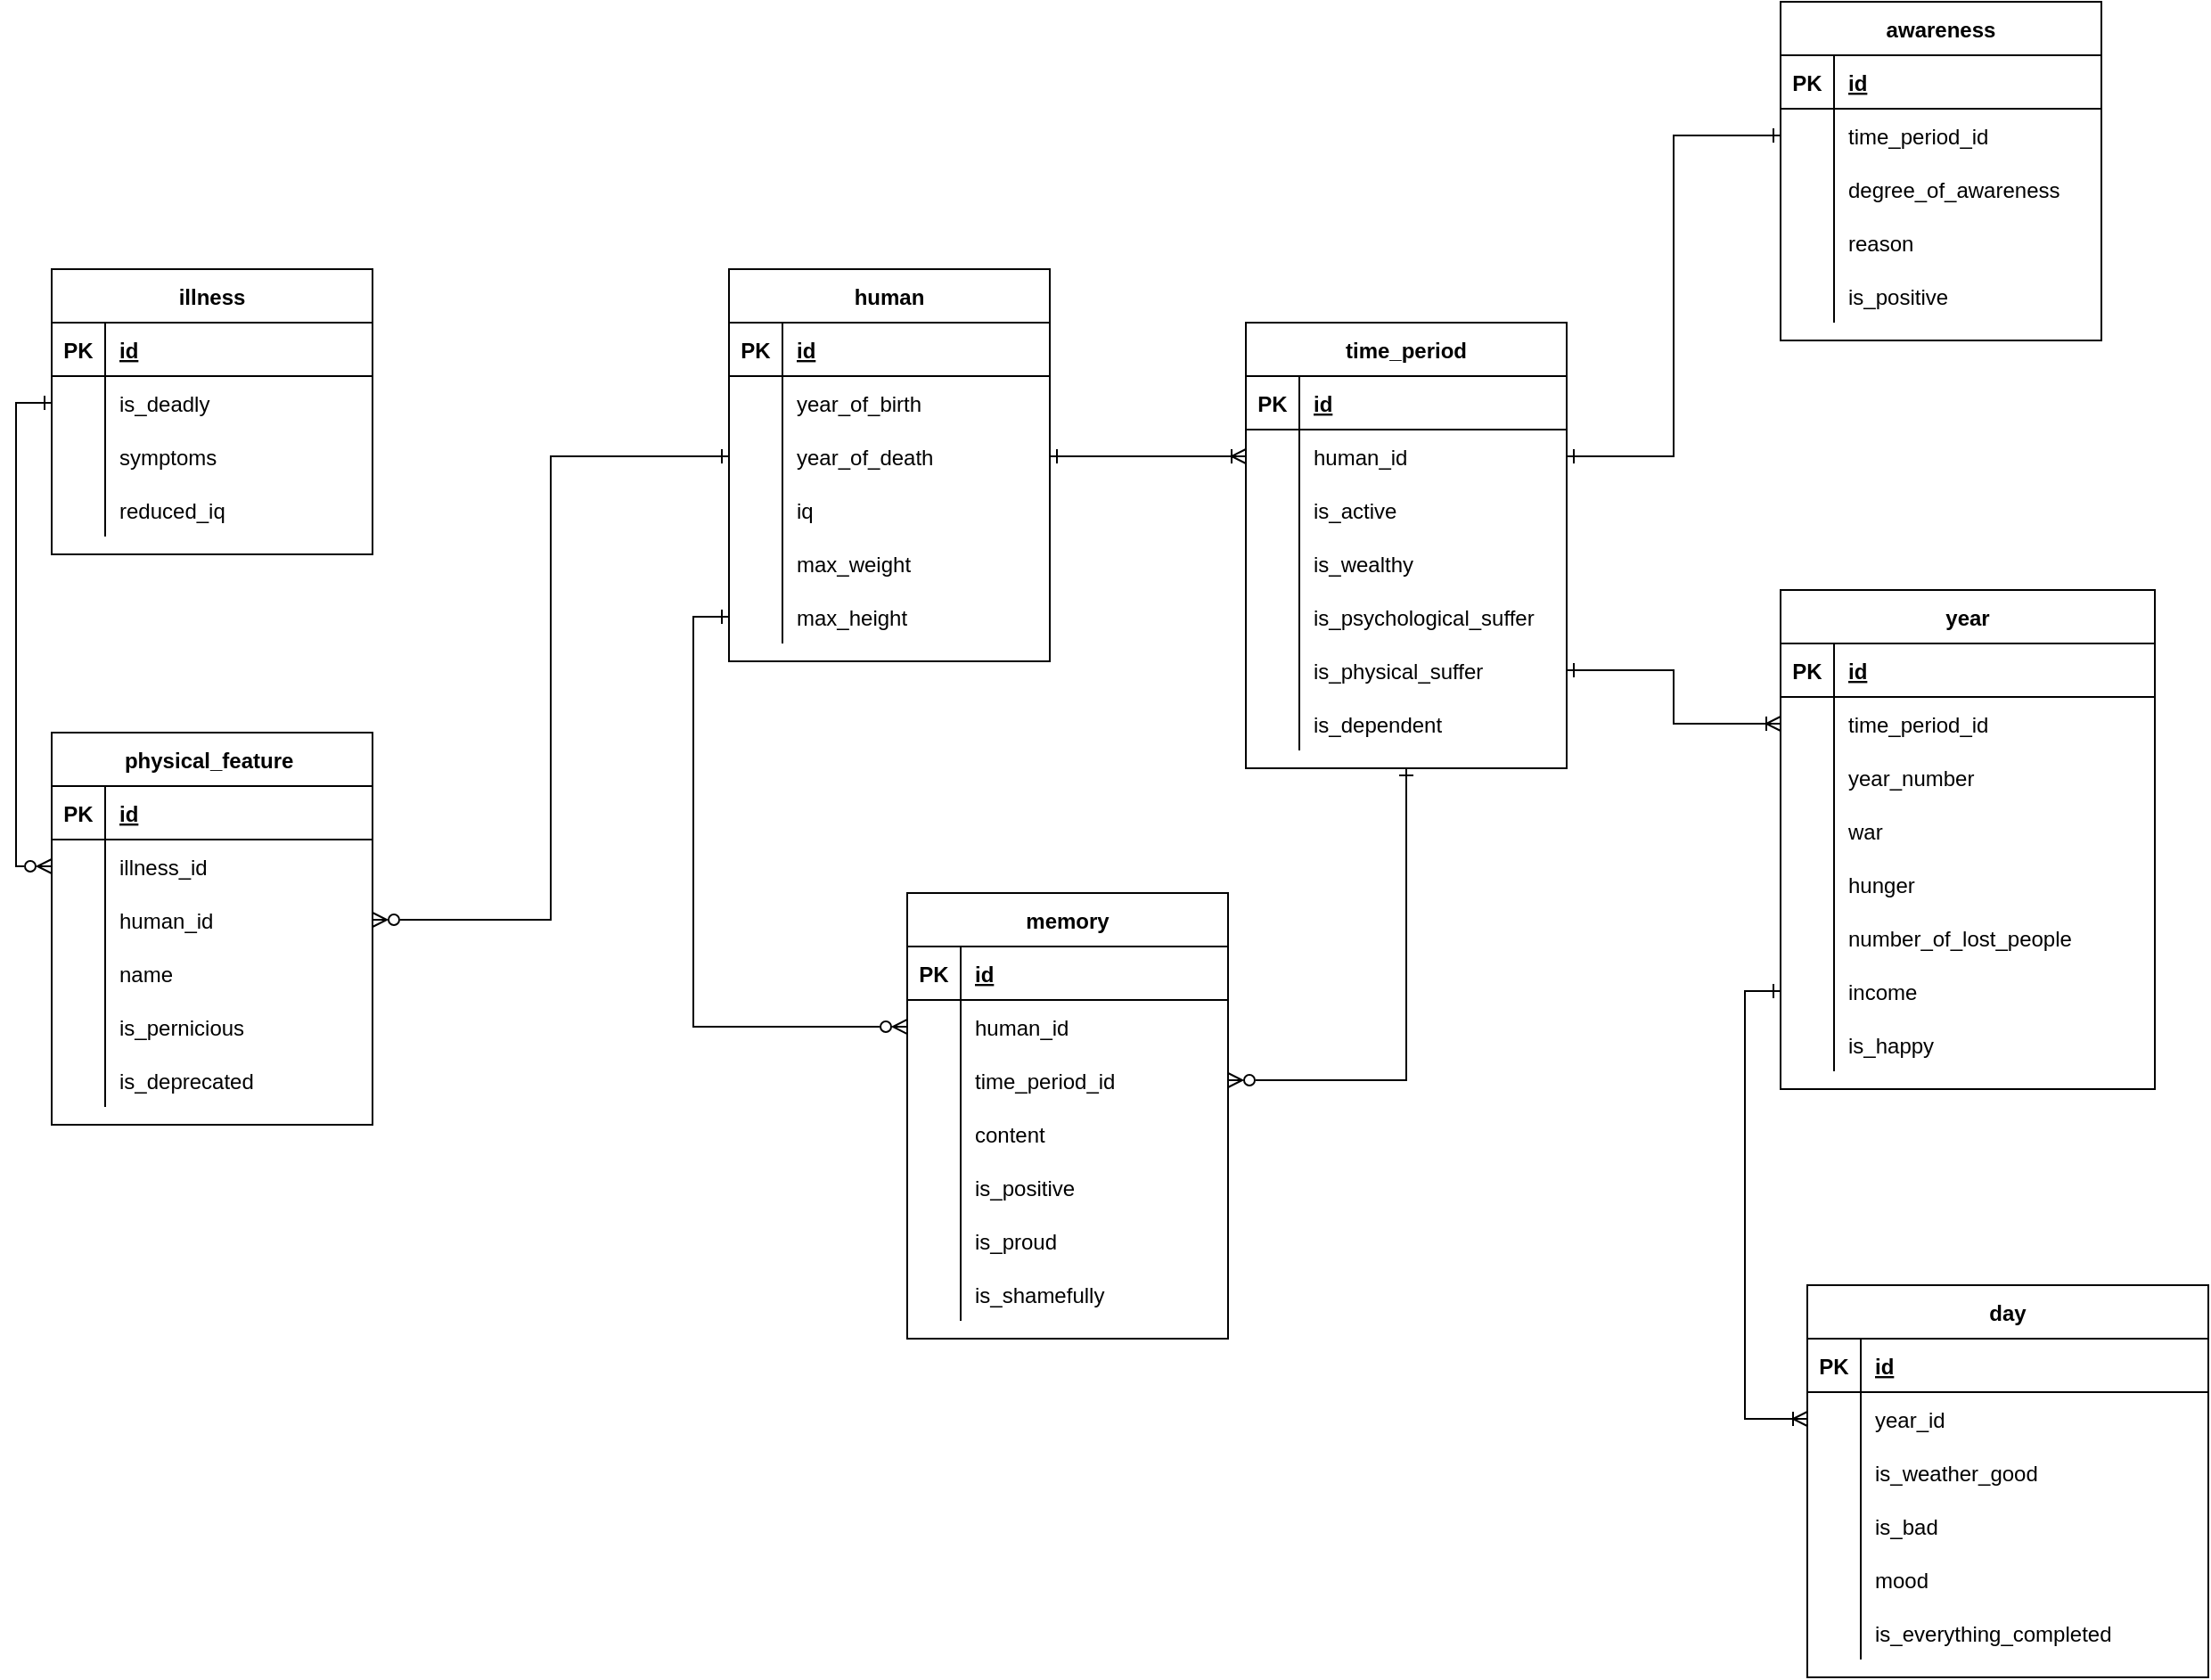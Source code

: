 <mxfile version="20.3.3" type="github">
  <diagram id="KLt4-FixC2jGdh-PYS5l" name="Page-1">
    <mxGraphModel dx="1038" dy="547" grid="1" gridSize="10" guides="1" tooltips="1" connect="1" arrows="1" fold="1" page="1" pageScale="1" pageWidth="827" pageHeight="1169" math="0" shadow="0">
      <root>
        <mxCell id="0" />
        <mxCell id="1" parent="0" />
        <mxCell id="GZ2gmJKAVjpCAytrpGXs-1" value="memory" style="shape=table;startSize=30;container=1;collapsible=1;childLayout=tableLayout;fixedRows=1;rowLines=0;fontStyle=1;align=center;resizeLast=1;" vertex="1" parent="1">
          <mxGeometry x="760" y="540" width="180" height="250" as="geometry" />
        </mxCell>
        <mxCell id="GZ2gmJKAVjpCAytrpGXs-2" value="" style="shape=tableRow;horizontal=0;startSize=0;swimlaneHead=0;swimlaneBody=0;fillColor=none;collapsible=0;dropTarget=0;points=[[0,0.5],[1,0.5]];portConstraint=eastwest;top=0;left=0;right=0;bottom=1;" vertex="1" parent="GZ2gmJKAVjpCAytrpGXs-1">
          <mxGeometry y="30" width="180" height="30" as="geometry" />
        </mxCell>
        <mxCell id="GZ2gmJKAVjpCAytrpGXs-3" value="PK" style="shape=partialRectangle;connectable=0;fillColor=none;top=0;left=0;bottom=0;right=0;fontStyle=1;overflow=hidden;" vertex="1" parent="GZ2gmJKAVjpCAytrpGXs-2">
          <mxGeometry width="30" height="30" as="geometry">
            <mxRectangle width="30" height="30" as="alternateBounds" />
          </mxGeometry>
        </mxCell>
        <mxCell id="GZ2gmJKAVjpCAytrpGXs-4" value="id" style="shape=partialRectangle;connectable=0;fillColor=none;top=0;left=0;bottom=0;right=0;align=left;spacingLeft=6;fontStyle=5;overflow=hidden;" vertex="1" parent="GZ2gmJKAVjpCAytrpGXs-2">
          <mxGeometry x="30" width="150" height="30" as="geometry">
            <mxRectangle width="150" height="30" as="alternateBounds" />
          </mxGeometry>
        </mxCell>
        <mxCell id="GZ2gmJKAVjpCAytrpGXs-5" value="" style="shape=tableRow;horizontal=0;startSize=0;swimlaneHead=0;swimlaneBody=0;fillColor=none;collapsible=0;dropTarget=0;points=[[0,0.5],[1,0.5]];portConstraint=eastwest;top=0;left=0;right=0;bottom=0;" vertex="1" parent="GZ2gmJKAVjpCAytrpGXs-1">
          <mxGeometry y="60" width="180" height="30" as="geometry" />
        </mxCell>
        <mxCell id="GZ2gmJKAVjpCAytrpGXs-6" value="" style="shape=partialRectangle;connectable=0;fillColor=none;top=0;left=0;bottom=0;right=0;editable=1;overflow=hidden;" vertex="1" parent="GZ2gmJKAVjpCAytrpGXs-5">
          <mxGeometry width="30" height="30" as="geometry">
            <mxRectangle width="30" height="30" as="alternateBounds" />
          </mxGeometry>
        </mxCell>
        <mxCell id="GZ2gmJKAVjpCAytrpGXs-7" value="human_id" style="shape=partialRectangle;connectable=0;fillColor=none;top=0;left=0;bottom=0;right=0;align=left;spacingLeft=6;overflow=hidden;" vertex="1" parent="GZ2gmJKAVjpCAytrpGXs-5">
          <mxGeometry x="30" width="150" height="30" as="geometry">
            <mxRectangle width="150" height="30" as="alternateBounds" />
          </mxGeometry>
        </mxCell>
        <mxCell id="GZ2gmJKAVjpCAytrpGXs-8" value="" style="shape=tableRow;horizontal=0;startSize=0;swimlaneHead=0;swimlaneBody=0;fillColor=none;collapsible=0;dropTarget=0;points=[[0,0.5],[1,0.5]];portConstraint=eastwest;top=0;left=0;right=0;bottom=0;" vertex="1" parent="GZ2gmJKAVjpCAytrpGXs-1">
          <mxGeometry y="90" width="180" height="30" as="geometry" />
        </mxCell>
        <mxCell id="GZ2gmJKAVjpCAytrpGXs-9" value="" style="shape=partialRectangle;connectable=0;fillColor=none;top=0;left=0;bottom=0;right=0;editable=1;overflow=hidden;" vertex="1" parent="GZ2gmJKAVjpCAytrpGXs-8">
          <mxGeometry width="30" height="30" as="geometry">
            <mxRectangle width="30" height="30" as="alternateBounds" />
          </mxGeometry>
        </mxCell>
        <mxCell id="GZ2gmJKAVjpCAytrpGXs-10" value="time_period_id" style="shape=partialRectangle;connectable=0;fillColor=none;top=0;left=0;bottom=0;right=0;align=left;spacingLeft=6;overflow=hidden;" vertex="1" parent="GZ2gmJKAVjpCAytrpGXs-8">
          <mxGeometry x="30" width="150" height="30" as="geometry">
            <mxRectangle width="150" height="30" as="alternateBounds" />
          </mxGeometry>
        </mxCell>
        <mxCell id="GZ2gmJKAVjpCAytrpGXs-11" value="" style="shape=tableRow;horizontal=0;startSize=0;swimlaneHead=0;swimlaneBody=0;fillColor=none;collapsible=0;dropTarget=0;points=[[0,0.5],[1,0.5]];portConstraint=eastwest;top=0;left=0;right=0;bottom=0;" vertex="1" parent="GZ2gmJKAVjpCAytrpGXs-1">
          <mxGeometry y="120" width="180" height="30" as="geometry" />
        </mxCell>
        <mxCell id="GZ2gmJKAVjpCAytrpGXs-12" value="" style="shape=partialRectangle;connectable=0;fillColor=none;top=0;left=0;bottom=0;right=0;editable=1;overflow=hidden;" vertex="1" parent="GZ2gmJKAVjpCAytrpGXs-11">
          <mxGeometry width="30" height="30" as="geometry">
            <mxRectangle width="30" height="30" as="alternateBounds" />
          </mxGeometry>
        </mxCell>
        <mxCell id="GZ2gmJKAVjpCAytrpGXs-13" value="content" style="shape=partialRectangle;connectable=0;fillColor=none;top=0;left=0;bottom=0;right=0;align=left;spacingLeft=6;overflow=hidden;" vertex="1" parent="GZ2gmJKAVjpCAytrpGXs-11">
          <mxGeometry x="30" width="150" height="30" as="geometry">
            <mxRectangle width="150" height="30" as="alternateBounds" />
          </mxGeometry>
        </mxCell>
        <mxCell id="GZ2gmJKAVjpCAytrpGXs-14" value="" style="shape=tableRow;horizontal=0;startSize=0;swimlaneHead=0;swimlaneBody=0;fillColor=none;collapsible=0;dropTarget=0;points=[[0,0.5],[1,0.5]];portConstraint=eastwest;top=0;left=0;right=0;bottom=0;" vertex="1" parent="GZ2gmJKAVjpCAytrpGXs-1">
          <mxGeometry y="150" width="180" height="30" as="geometry" />
        </mxCell>
        <mxCell id="GZ2gmJKAVjpCAytrpGXs-15" value="" style="shape=partialRectangle;connectable=0;fillColor=none;top=0;left=0;bottom=0;right=0;editable=1;overflow=hidden;" vertex="1" parent="GZ2gmJKAVjpCAytrpGXs-14">
          <mxGeometry width="30" height="30" as="geometry">
            <mxRectangle width="30" height="30" as="alternateBounds" />
          </mxGeometry>
        </mxCell>
        <mxCell id="GZ2gmJKAVjpCAytrpGXs-16" value="is_positive" style="shape=partialRectangle;connectable=0;fillColor=none;top=0;left=0;bottom=0;right=0;align=left;spacingLeft=6;overflow=hidden;" vertex="1" parent="GZ2gmJKAVjpCAytrpGXs-14">
          <mxGeometry x="30" width="150" height="30" as="geometry">
            <mxRectangle width="150" height="30" as="alternateBounds" />
          </mxGeometry>
        </mxCell>
        <mxCell id="GZ2gmJKAVjpCAytrpGXs-17" value="" style="shape=tableRow;horizontal=0;startSize=0;swimlaneHead=0;swimlaneBody=0;fillColor=none;collapsible=0;dropTarget=0;points=[[0,0.5],[1,0.5]];portConstraint=eastwest;top=0;left=0;right=0;bottom=0;" vertex="1" parent="GZ2gmJKAVjpCAytrpGXs-1">
          <mxGeometry y="180" width="180" height="30" as="geometry" />
        </mxCell>
        <mxCell id="GZ2gmJKAVjpCAytrpGXs-18" value="" style="shape=partialRectangle;connectable=0;fillColor=none;top=0;left=0;bottom=0;right=0;editable=1;overflow=hidden;" vertex="1" parent="GZ2gmJKAVjpCAytrpGXs-17">
          <mxGeometry width="30" height="30" as="geometry">
            <mxRectangle width="30" height="30" as="alternateBounds" />
          </mxGeometry>
        </mxCell>
        <mxCell id="GZ2gmJKAVjpCAytrpGXs-19" value="is_proud" style="shape=partialRectangle;connectable=0;fillColor=none;top=0;left=0;bottom=0;right=0;align=left;spacingLeft=6;overflow=hidden;" vertex="1" parent="GZ2gmJKAVjpCAytrpGXs-17">
          <mxGeometry x="30" width="150" height="30" as="geometry">
            <mxRectangle width="150" height="30" as="alternateBounds" />
          </mxGeometry>
        </mxCell>
        <mxCell id="GZ2gmJKAVjpCAytrpGXs-20" value="" style="shape=tableRow;horizontal=0;startSize=0;swimlaneHead=0;swimlaneBody=0;fillColor=none;collapsible=0;dropTarget=0;points=[[0,0.5],[1,0.5]];portConstraint=eastwest;top=0;left=0;right=0;bottom=0;" vertex="1" parent="GZ2gmJKAVjpCAytrpGXs-1">
          <mxGeometry y="210" width="180" height="30" as="geometry" />
        </mxCell>
        <mxCell id="GZ2gmJKAVjpCAytrpGXs-21" value="" style="shape=partialRectangle;connectable=0;fillColor=none;top=0;left=0;bottom=0;right=0;editable=1;overflow=hidden;" vertex="1" parent="GZ2gmJKAVjpCAytrpGXs-20">
          <mxGeometry width="30" height="30" as="geometry">
            <mxRectangle width="30" height="30" as="alternateBounds" />
          </mxGeometry>
        </mxCell>
        <mxCell id="GZ2gmJKAVjpCAytrpGXs-22" value="is_shamefully" style="shape=partialRectangle;connectable=0;fillColor=none;top=0;left=0;bottom=0;right=0;align=left;spacingLeft=6;overflow=hidden;" vertex="1" parent="GZ2gmJKAVjpCAytrpGXs-20">
          <mxGeometry x="30" width="150" height="30" as="geometry">
            <mxRectangle width="150" height="30" as="alternateBounds" />
          </mxGeometry>
        </mxCell>
        <mxCell id="GZ2gmJKAVjpCAytrpGXs-23" value="illness" style="shape=table;startSize=30;container=1;collapsible=1;childLayout=tableLayout;fixedRows=1;rowLines=0;fontStyle=1;align=center;resizeLast=1;" vertex="1" parent="1">
          <mxGeometry x="280" y="190" width="180.0" height="160" as="geometry" />
        </mxCell>
        <mxCell id="GZ2gmJKAVjpCAytrpGXs-24" value="" style="shape=tableRow;horizontal=0;startSize=0;swimlaneHead=0;swimlaneBody=0;fillColor=none;collapsible=0;dropTarget=0;points=[[0,0.5],[1,0.5]];portConstraint=eastwest;top=0;left=0;right=0;bottom=1;" vertex="1" parent="GZ2gmJKAVjpCAytrpGXs-23">
          <mxGeometry y="30" width="180.0" height="30" as="geometry" />
        </mxCell>
        <mxCell id="GZ2gmJKAVjpCAytrpGXs-25" value="PK" style="shape=partialRectangle;connectable=0;fillColor=none;top=0;left=0;bottom=0;right=0;fontStyle=1;overflow=hidden;" vertex="1" parent="GZ2gmJKAVjpCAytrpGXs-24">
          <mxGeometry width="30" height="30" as="geometry">
            <mxRectangle width="30" height="30" as="alternateBounds" />
          </mxGeometry>
        </mxCell>
        <mxCell id="GZ2gmJKAVjpCAytrpGXs-26" value="id" style="shape=partialRectangle;connectable=0;fillColor=none;top=0;left=0;bottom=0;right=0;align=left;spacingLeft=6;fontStyle=5;overflow=hidden;" vertex="1" parent="GZ2gmJKAVjpCAytrpGXs-24">
          <mxGeometry x="30" width="150.0" height="30" as="geometry">
            <mxRectangle width="150.0" height="30" as="alternateBounds" />
          </mxGeometry>
        </mxCell>
        <mxCell id="GZ2gmJKAVjpCAytrpGXs-27" value="" style="shape=tableRow;horizontal=0;startSize=0;swimlaneHead=0;swimlaneBody=0;fillColor=none;collapsible=0;dropTarget=0;points=[[0,0.5],[1,0.5]];portConstraint=eastwest;top=0;left=0;right=0;bottom=0;" vertex="1" parent="GZ2gmJKAVjpCAytrpGXs-23">
          <mxGeometry y="60" width="180.0" height="30" as="geometry" />
        </mxCell>
        <mxCell id="GZ2gmJKAVjpCAytrpGXs-28" value="" style="shape=partialRectangle;connectable=0;fillColor=none;top=0;left=0;bottom=0;right=0;editable=1;overflow=hidden;" vertex="1" parent="GZ2gmJKAVjpCAytrpGXs-27">
          <mxGeometry width="30" height="30" as="geometry">
            <mxRectangle width="30" height="30" as="alternateBounds" />
          </mxGeometry>
        </mxCell>
        <mxCell id="GZ2gmJKAVjpCAytrpGXs-29" value="is_deadly" style="shape=partialRectangle;connectable=0;fillColor=none;top=0;left=0;bottom=0;right=0;align=left;spacingLeft=6;overflow=hidden;" vertex="1" parent="GZ2gmJKAVjpCAytrpGXs-27">
          <mxGeometry x="30" width="150.0" height="30" as="geometry">
            <mxRectangle width="150.0" height="30" as="alternateBounds" />
          </mxGeometry>
        </mxCell>
        <mxCell id="GZ2gmJKAVjpCAytrpGXs-30" value="" style="shape=tableRow;horizontal=0;startSize=0;swimlaneHead=0;swimlaneBody=0;fillColor=none;collapsible=0;dropTarget=0;points=[[0,0.5],[1,0.5]];portConstraint=eastwest;top=0;left=0;right=0;bottom=0;" vertex="1" parent="GZ2gmJKAVjpCAytrpGXs-23">
          <mxGeometry y="90" width="180.0" height="30" as="geometry" />
        </mxCell>
        <mxCell id="GZ2gmJKAVjpCAytrpGXs-31" value="" style="shape=partialRectangle;connectable=0;fillColor=none;top=0;left=0;bottom=0;right=0;editable=1;overflow=hidden;" vertex="1" parent="GZ2gmJKAVjpCAytrpGXs-30">
          <mxGeometry width="30" height="30" as="geometry">
            <mxRectangle width="30" height="30" as="alternateBounds" />
          </mxGeometry>
        </mxCell>
        <mxCell id="GZ2gmJKAVjpCAytrpGXs-32" value="symptoms" style="shape=partialRectangle;connectable=0;fillColor=none;top=0;left=0;bottom=0;right=0;align=left;spacingLeft=6;overflow=hidden;" vertex="1" parent="GZ2gmJKAVjpCAytrpGXs-30">
          <mxGeometry x="30" width="150.0" height="30" as="geometry">
            <mxRectangle width="150.0" height="30" as="alternateBounds" />
          </mxGeometry>
        </mxCell>
        <mxCell id="GZ2gmJKAVjpCAytrpGXs-33" value="" style="shape=tableRow;horizontal=0;startSize=0;swimlaneHead=0;swimlaneBody=0;fillColor=none;collapsible=0;dropTarget=0;points=[[0,0.5],[1,0.5]];portConstraint=eastwest;top=0;left=0;right=0;bottom=0;" vertex="1" parent="GZ2gmJKAVjpCAytrpGXs-23">
          <mxGeometry y="120" width="180.0" height="30" as="geometry" />
        </mxCell>
        <mxCell id="GZ2gmJKAVjpCAytrpGXs-34" value="" style="shape=partialRectangle;connectable=0;fillColor=none;top=0;left=0;bottom=0;right=0;editable=1;overflow=hidden;" vertex="1" parent="GZ2gmJKAVjpCAytrpGXs-33">
          <mxGeometry width="30" height="30" as="geometry">
            <mxRectangle width="30" height="30" as="alternateBounds" />
          </mxGeometry>
        </mxCell>
        <mxCell id="GZ2gmJKAVjpCAytrpGXs-35" value="reduced_iq" style="shape=partialRectangle;connectable=0;fillColor=none;top=0;left=0;bottom=0;right=0;align=left;spacingLeft=6;overflow=hidden;" vertex="1" parent="GZ2gmJKAVjpCAytrpGXs-33">
          <mxGeometry x="30" width="150.0" height="30" as="geometry">
            <mxRectangle width="150.0" height="30" as="alternateBounds" />
          </mxGeometry>
        </mxCell>
        <mxCell id="GZ2gmJKAVjpCAytrpGXs-36" style="edgeStyle=orthogonalEdgeStyle;rounded=0;orthogonalLoop=1;jettySize=auto;html=1;startArrow=ERone;startFill=0;endArrow=ERone;endFill=0;exitX=1;exitY=0.5;exitDx=0;exitDy=0;" edge="1" parent="1" source="GZ2gmJKAVjpCAytrpGXs-41" target="GZ2gmJKAVjpCAytrpGXs-82">
          <mxGeometry relative="1" as="geometry" />
        </mxCell>
        <mxCell id="GZ2gmJKAVjpCAytrpGXs-37" value="time_period" style="shape=table;startSize=30;container=1;collapsible=1;childLayout=tableLayout;fixedRows=1;rowLines=0;fontStyle=1;align=center;resizeLast=1;" vertex="1" parent="1">
          <mxGeometry x="950" y="220" width="180" height="250" as="geometry" />
        </mxCell>
        <mxCell id="GZ2gmJKAVjpCAytrpGXs-38" value="" style="shape=tableRow;horizontal=0;startSize=0;swimlaneHead=0;swimlaneBody=0;fillColor=none;collapsible=0;dropTarget=0;points=[[0,0.5],[1,0.5]];portConstraint=eastwest;top=0;left=0;right=0;bottom=1;" vertex="1" parent="GZ2gmJKAVjpCAytrpGXs-37">
          <mxGeometry y="30" width="180" height="30" as="geometry" />
        </mxCell>
        <mxCell id="GZ2gmJKAVjpCAytrpGXs-39" value="PK" style="shape=partialRectangle;connectable=0;fillColor=none;top=0;left=0;bottom=0;right=0;fontStyle=1;overflow=hidden;" vertex="1" parent="GZ2gmJKAVjpCAytrpGXs-38">
          <mxGeometry width="30" height="30" as="geometry">
            <mxRectangle width="30" height="30" as="alternateBounds" />
          </mxGeometry>
        </mxCell>
        <mxCell id="GZ2gmJKAVjpCAytrpGXs-40" value="id" style="shape=partialRectangle;connectable=0;fillColor=none;top=0;left=0;bottom=0;right=0;align=left;spacingLeft=6;fontStyle=5;overflow=hidden;" vertex="1" parent="GZ2gmJKAVjpCAytrpGXs-38">
          <mxGeometry x="30" width="150" height="30" as="geometry">
            <mxRectangle width="150" height="30" as="alternateBounds" />
          </mxGeometry>
        </mxCell>
        <mxCell id="GZ2gmJKAVjpCAytrpGXs-41" value="" style="shape=tableRow;horizontal=0;startSize=0;swimlaneHead=0;swimlaneBody=0;fillColor=none;collapsible=0;dropTarget=0;points=[[0,0.5],[1,0.5]];portConstraint=eastwest;top=0;left=0;right=0;bottom=0;" vertex="1" parent="GZ2gmJKAVjpCAytrpGXs-37">
          <mxGeometry y="60" width="180" height="30" as="geometry" />
        </mxCell>
        <mxCell id="GZ2gmJKAVjpCAytrpGXs-42" value="" style="shape=partialRectangle;connectable=0;fillColor=none;top=0;left=0;bottom=0;right=0;editable=1;overflow=hidden;" vertex="1" parent="GZ2gmJKAVjpCAytrpGXs-41">
          <mxGeometry width="30" height="30" as="geometry">
            <mxRectangle width="30" height="30" as="alternateBounds" />
          </mxGeometry>
        </mxCell>
        <mxCell id="GZ2gmJKAVjpCAytrpGXs-43" value="human_id" style="shape=partialRectangle;connectable=0;fillColor=none;top=0;left=0;bottom=0;right=0;align=left;spacingLeft=6;overflow=hidden;" vertex="1" parent="GZ2gmJKAVjpCAytrpGXs-41">
          <mxGeometry x="30" width="150" height="30" as="geometry">
            <mxRectangle width="150" height="30" as="alternateBounds" />
          </mxGeometry>
        </mxCell>
        <mxCell id="GZ2gmJKAVjpCAytrpGXs-44" value="" style="shape=tableRow;horizontal=0;startSize=0;swimlaneHead=0;swimlaneBody=0;fillColor=none;collapsible=0;dropTarget=0;points=[[0,0.5],[1,0.5]];portConstraint=eastwest;top=0;left=0;right=0;bottom=0;" vertex="1" parent="GZ2gmJKAVjpCAytrpGXs-37">
          <mxGeometry y="90" width="180" height="30" as="geometry" />
        </mxCell>
        <mxCell id="GZ2gmJKAVjpCAytrpGXs-45" value="" style="shape=partialRectangle;connectable=0;fillColor=none;top=0;left=0;bottom=0;right=0;editable=1;overflow=hidden;" vertex="1" parent="GZ2gmJKAVjpCAytrpGXs-44">
          <mxGeometry width="30" height="30" as="geometry">
            <mxRectangle width="30" height="30" as="alternateBounds" />
          </mxGeometry>
        </mxCell>
        <mxCell id="GZ2gmJKAVjpCAytrpGXs-46" value="is_active" style="shape=partialRectangle;connectable=0;fillColor=none;top=0;left=0;bottom=0;right=0;align=left;spacingLeft=6;overflow=hidden;" vertex="1" parent="GZ2gmJKAVjpCAytrpGXs-44">
          <mxGeometry x="30" width="150" height="30" as="geometry">
            <mxRectangle width="150" height="30" as="alternateBounds" />
          </mxGeometry>
        </mxCell>
        <mxCell id="GZ2gmJKAVjpCAytrpGXs-47" value="" style="shape=tableRow;horizontal=0;startSize=0;swimlaneHead=0;swimlaneBody=0;fillColor=none;collapsible=0;dropTarget=0;points=[[0,0.5],[1,0.5]];portConstraint=eastwest;top=0;left=0;right=0;bottom=0;" vertex="1" parent="GZ2gmJKAVjpCAytrpGXs-37">
          <mxGeometry y="120" width="180" height="30" as="geometry" />
        </mxCell>
        <mxCell id="GZ2gmJKAVjpCAytrpGXs-48" value="" style="shape=partialRectangle;connectable=0;fillColor=none;top=0;left=0;bottom=0;right=0;editable=1;overflow=hidden;" vertex="1" parent="GZ2gmJKAVjpCAytrpGXs-47">
          <mxGeometry width="30" height="30" as="geometry">
            <mxRectangle width="30" height="30" as="alternateBounds" />
          </mxGeometry>
        </mxCell>
        <mxCell id="GZ2gmJKAVjpCAytrpGXs-49" value="is_wealthy " style="shape=partialRectangle;connectable=0;fillColor=none;top=0;left=0;bottom=0;right=0;align=left;spacingLeft=6;overflow=hidden;" vertex="1" parent="GZ2gmJKAVjpCAytrpGXs-47">
          <mxGeometry x="30" width="150" height="30" as="geometry">
            <mxRectangle width="150" height="30" as="alternateBounds" />
          </mxGeometry>
        </mxCell>
        <mxCell id="GZ2gmJKAVjpCAytrpGXs-50" value="" style="shape=tableRow;horizontal=0;startSize=0;swimlaneHead=0;swimlaneBody=0;fillColor=none;collapsible=0;dropTarget=0;points=[[0,0.5],[1,0.5]];portConstraint=eastwest;top=0;left=0;right=0;bottom=0;" vertex="1" parent="GZ2gmJKAVjpCAytrpGXs-37">
          <mxGeometry y="150" width="180" height="30" as="geometry" />
        </mxCell>
        <mxCell id="GZ2gmJKAVjpCAytrpGXs-51" value="" style="shape=partialRectangle;connectable=0;fillColor=none;top=0;left=0;bottom=0;right=0;editable=1;overflow=hidden;" vertex="1" parent="GZ2gmJKAVjpCAytrpGXs-50">
          <mxGeometry width="30" height="30" as="geometry">
            <mxRectangle width="30" height="30" as="alternateBounds" />
          </mxGeometry>
        </mxCell>
        <mxCell id="GZ2gmJKAVjpCAytrpGXs-52" value="is_psychological_suffer" style="shape=partialRectangle;connectable=0;fillColor=none;top=0;left=0;bottom=0;right=0;align=left;spacingLeft=6;overflow=hidden;" vertex="1" parent="GZ2gmJKAVjpCAytrpGXs-50">
          <mxGeometry x="30" width="150" height="30" as="geometry">
            <mxRectangle width="150" height="30" as="alternateBounds" />
          </mxGeometry>
        </mxCell>
        <mxCell id="GZ2gmJKAVjpCAytrpGXs-53" value="" style="shape=tableRow;horizontal=0;startSize=0;swimlaneHead=0;swimlaneBody=0;fillColor=none;collapsible=0;dropTarget=0;points=[[0,0.5],[1,0.5]];portConstraint=eastwest;top=0;left=0;right=0;bottom=0;" vertex="1" parent="GZ2gmJKAVjpCAytrpGXs-37">
          <mxGeometry y="180" width="180" height="30" as="geometry" />
        </mxCell>
        <mxCell id="GZ2gmJKAVjpCAytrpGXs-54" value="" style="shape=partialRectangle;connectable=0;fillColor=none;top=0;left=0;bottom=0;right=0;editable=1;overflow=hidden;" vertex="1" parent="GZ2gmJKAVjpCAytrpGXs-53">
          <mxGeometry width="30" height="30" as="geometry">
            <mxRectangle width="30" height="30" as="alternateBounds" />
          </mxGeometry>
        </mxCell>
        <mxCell id="GZ2gmJKAVjpCAytrpGXs-55" value="is_physical_suffer" style="shape=partialRectangle;connectable=0;fillColor=none;top=0;left=0;bottom=0;right=0;align=left;spacingLeft=6;overflow=hidden;" vertex="1" parent="GZ2gmJKAVjpCAytrpGXs-53">
          <mxGeometry x="30" width="150" height="30" as="geometry">
            <mxRectangle width="150" height="30" as="alternateBounds" />
          </mxGeometry>
        </mxCell>
        <mxCell id="GZ2gmJKAVjpCAytrpGXs-56" value="" style="shape=tableRow;horizontal=0;startSize=0;swimlaneHead=0;swimlaneBody=0;fillColor=none;collapsible=0;dropTarget=0;points=[[0,0.5],[1,0.5]];portConstraint=eastwest;top=0;left=0;right=0;bottom=0;" vertex="1" parent="GZ2gmJKAVjpCAytrpGXs-37">
          <mxGeometry y="210" width="180" height="30" as="geometry" />
        </mxCell>
        <mxCell id="GZ2gmJKAVjpCAytrpGXs-57" value="" style="shape=partialRectangle;connectable=0;fillColor=none;top=0;left=0;bottom=0;right=0;editable=1;overflow=hidden;" vertex="1" parent="GZ2gmJKAVjpCAytrpGXs-56">
          <mxGeometry width="30" height="30" as="geometry">
            <mxRectangle width="30" height="30" as="alternateBounds" />
          </mxGeometry>
        </mxCell>
        <mxCell id="GZ2gmJKAVjpCAytrpGXs-58" value="is_dependent" style="shape=partialRectangle;connectable=0;fillColor=none;top=0;left=0;bottom=0;right=0;align=left;spacingLeft=6;overflow=hidden;" vertex="1" parent="GZ2gmJKAVjpCAytrpGXs-56">
          <mxGeometry x="30" width="150" height="30" as="geometry">
            <mxRectangle width="150" height="30" as="alternateBounds" />
          </mxGeometry>
        </mxCell>
        <mxCell id="GZ2gmJKAVjpCAytrpGXs-59" value="day" style="shape=table;startSize=30;container=1;collapsible=1;childLayout=tableLayout;fixedRows=1;rowLines=0;fontStyle=1;align=center;resizeLast=1;" vertex="1" parent="1">
          <mxGeometry x="1265" y="760" width="225" height="220" as="geometry" />
        </mxCell>
        <mxCell id="GZ2gmJKAVjpCAytrpGXs-60" value="" style="shape=tableRow;horizontal=0;startSize=0;swimlaneHead=0;swimlaneBody=0;fillColor=none;collapsible=0;dropTarget=0;points=[[0,0.5],[1,0.5]];portConstraint=eastwest;top=0;left=0;right=0;bottom=1;" vertex="1" parent="GZ2gmJKAVjpCAytrpGXs-59">
          <mxGeometry y="30" width="225" height="30" as="geometry" />
        </mxCell>
        <mxCell id="GZ2gmJKAVjpCAytrpGXs-61" value="PK" style="shape=partialRectangle;connectable=0;fillColor=none;top=0;left=0;bottom=0;right=0;fontStyle=1;overflow=hidden;" vertex="1" parent="GZ2gmJKAVjpCAytrpGXs-60">
          <mxGeometry width="30" height="30" as="geometry">
            <mxRectangle width="30" height="30" as="alternateBounds" />
          </mxGeometry>
        </mxCell>
        <mxCell id="GZ2gmJKAVjpCAytrpGXs-62" value="id" style="shape=partialRectangle;connectable=0;fillColor=none;top=0;left=0;bottom=0;right=0;align=left;spacingLeft=6;fontStyle=5;overflow=hidden;" vertex="1" parent="GZ2gmJKAVjpCAytrpGXs-60">
          <mxGeometry x="30" width="195" height="30" as="geometry">
            <mxRectangle width="195" height="30" as="alternateBounds" />
          </mxGeometry>
        </mxCell>
        <mxCell id="GZ2gmJKAVjpCAytrpGXs-63" value="" style="shape=tableRow;horizontal=0;startSize=0;swimlaneHead=0;swimlaneBody=0;fillColor=none;collapsible=0;dropTarget=0;points=[[0,0.5],[1,0.5]];portConstraint=eastwest;top=0;left=0;right=0;bottom=0;" vertex="1" parent="GZ2gmJKAVjpCAytrpGXs-59">
          <mxGeometry y="60" width="225" height="30" as="geometry" />
        </mxCell>
        <mxCell id="GZ2gmJKAVjpCAytrpGXs-64" value="" style="shape=partialRectangle;connectable=0;fillColor=none;top=0;left=0;bottom=0;right=0;editable=1;overflow=hidden;" vertex="1" parent="GZ2gmJKAVjpCAytrpGXs-63">
          <mxGeometry width="30" height="30" as="geometry">
            <mxRectangle width="30" height="30" as="alternateBounds" />
          </mxGeometry>
        </mxCell>
        <mxCell id="GZ2gmJKAVjpCAytrpGXs-65" value="year_id" style="shape=partialRectangle;connectable=0;fillColor=none;top=0;left=0;bottom=0;right=0;align=left;spacingLeft=6;overflow=hidden;" vertex="1" parent="GZ2gmJKAVjpCAytrpGXs-63">
          <mxGeometry x="30" width="195" height="30" as="geometry">
            <mxRectangle width="195" height="30" as="alternateBounds" />
          </mxGeometry>
        </mxCell>
        <mxCell id="GZ2gmJKAVjpCAytrpGXs-66" value="" style="shape=tableRow;horizontal=0;startSize=0;swimlaneHead=0;swimlaneBody=0;fillColor=none;collapsible=0;dropTarget=0;points=[[0,0.5],[1,0.5]];portConstraint=eastwest;top=0;left=0;right=0;bottom=0;" vertex="1" parent="GZ2gmJKAVjpCAytrpGXs-59">
          <mxGeometry y="90" width="225" height="30" as="geometry" />
        </mxCell>
        <mxCell id="GZ2gmJKAVjpCAytrpGXs-67" value="" style="shape=partialRectangle;connectable=0;fillColor=none;top=0;left=0;bottom=0;right=0;editable=1;overflow=hidden;" vertex="1" parent="GZ2gmJKAVjpCAytrpGXs-66">
          <mxGeometry width="30" height="30" as="geometry">
            <mxRectangle width="30" height="30" as="alternateBounds" />
          </mxGeometry>
        </mxCell>
        <mxCell id="GZ2gmJKAVjpCAytrpGXs-68" value="is_weather_good" style="shape=partialRectangle;connectable=0;fillColor=none;top=0;left=0;bottom=0;right=0;align=left;spacingLeft=6;overflow=hidden;" vertex="1" parent="GZ2gmJKAVjpCAytrpGXs-66">
          <mxGeometry x="30" width="195" height="30" as="geometry">
            <mxRectangle width="195" height="30" as="alternateBounds" />
          </mxGeometry>
        </mxCell>
        <mxCell id="GZ2gmJKAVjpCAytrpGXs-69" value="" style="shape=tableRow;horizontal=0;startSize=0;swimlaneHead=0;swimlaneBody=0;fillColor=none;collapsible=0;dropTarget=0;points=[[0,0.5],[1,0.5]];portConstraint=eastwest;top=0;left=0;right=0;bottom=0;" vertex="1" parent="GZ2gmJKAVjpCAytrpGXs-59">
          <mxGeometry y="120" width="225" height="30" as="geometry" />
        </mxCell>
        <mxCell id="GZ2gmJKAVjpCAytrpGXs-70" value="" style="shape=partialRectangle;connectable=0;fillColor=none;top=0;left=0;bottom=0;right=0;editable=1;overflow=hidden;" vertex="1" parent="GZ2gmJKAVjpCAytrpGXs-69">
          <mxGeometry width="30" height="30" as="geometry">
            <mxRectangle width="30" height="30" as="alternateBounds" />
          </mxGeometry>
        </mxCell>
        <mxCell id="GZ2gmJKAVjpCAytrpGXs-71" value="is_bad" style="shape=partialRectangle;connectable=0;fillColor=none;top=0;left=0;bottom=0;right=0;align=left;spacingLeft=6;overflow=hidden;" vertex="1" parent="GZ2gmJKAVjpCAytrpGXs-69">
          <mxGeometry x="30" width="195" height="30" as="geometry">
            <mxRectangle width="195" height="30" as="alternateBounds" />
          </mxGeometry>
        </mxCell>
        <mxCell id="GZ2gmJKAVjpCAytrpGXs-72" value="" style="shape=tableRow;horizontal=0;startSize=0;swimlaneHead=0;swimlaneBody=0;fillColor=none;collapsible=0;dropTarget=0;points=[[0,0.5],[1,0.5]];portConstraint=eastwest;top=0;left=0;right=0;bottom=0;" vertex="1" parent="GZ2gmJKAVjpCAytrpGXs-59">
          <mxGeometry y="150" width="225" height="30" as="geometry" />
        </mxCell>
        <mxCell id="GZ2gmJKAVjpCAytrpGXs-73" value="" style="shape=partialRectangle;connectable=0;fillColor=none;top=0;left=0;bottom=0;right=0;editable=1;overflow=hidden;" vertex="1" parent="GZ2gmJKAVjpCAytrpGXs-72">
          <mxGeometry width="30" height="30" as="geometry">
            <mxRectangle width="30" height="30" as="alternateBounds" />
          </mxGeometry>
        </mxCell>
        <mxCell id="GZ2gmJKAVjpCAytrpGXs-74" value="mood" style="shape=partialRectangle;connectable=0;fillColor=none;top=0;left=0;bottom=0;right=0;align=left;spacingLeft=6;overflow=hidden;" vertex="1" parent="GZ2gmJKAVjpCAytrpGXs-72">
          <mxGeometry x="30" width="195" height="30" as="geometry">
            <mxRectangle width="195" height="30" as="alternateBounds" />
          </mxGeometry>
        </mxCell>
        <mxCell id="GZ2gmJKAVjpCAytrpGXs-75" value="" style="shape=tableRow;horizontal=0;startSize=0;swimlaneHead=0;swimlaneBody=0;fillColor=none;collapsible=0;dropTarget=0;points=[[0,0.5],[1,0.5]];portConstraint=eastwest;top=0;left=0;right=0;bottom=0;" vertex="1" parent="GZ2gmJKAVjpCAytrpGXs-59">
          <mxGeometry y="180" width="225" height="30" as="geometry" />
        </mxCell>
        <mxCell id="GZ2gmJKAVjpCAytrpGXs-76" value="" style="shape=partialRectangle;connectable=0;fillColor=none;top=0;left=0;bottom=0;right=0;editable=1;overflow=hidden;" vertex="1" parent="GZ2gmJKAVjpCAytrpGXs-75">
          <mxGeometry width="30" height="30" as="geometry">
            <mxRectangle width="30" height="30" as="alternateBounds" />
          </mxGeometry>
        </mxCell>
        <mxCell id="GZ2gmJKAVjpCAytrpGXs-77" value="is_everything_completed" style="shape=partialRectangle;connectable=0;fillColor=none;top=0;left=0;bottom=0;right=0;align=left;spacingLeft=6;overflow=hidden;" vertex="1" parent="GZ2gmJKAVjpCAytrpGXs-75">
          <mxGeometry x="30" width="195" height="30" as="geometry">
            <mxRectangle width="195" height="30" as="alternateBounds" />
          </mxGeometry>
        </mxCell>
        <mxCell id="GZ2gmJKAVjpCAytrpGXs-78" value="awareness" style="shape=table;startSize=30;container=1;collapsible=1;childLayout=tableLayout;fixedRows=1;rowLines=0;fontStyle=1;align=center;resizeLast=1;" vertex="1" parent="1">
          <mxGeometry x="1250" y="40" width="180" height="190" as="geometry" />
        </mxCell>
        <mxCell id="GZ2gmJKAVjpCAytrpGXs-79" value="" style="shape=tableRow;horizontal=0;startSize=0;swimlaneHead=0;swimlaneBody=0;fillColor=none;collapsible=0;dropTarget=0;points=[[0,0.5],[1,0.5]];portConstraint=eastwest;top=0;left=0;right=0;bottom=1;" vertex="1" parent="GZ2gmJKAVjpCAytrpGXs-78">
          <mxGeometry y="30" width="180" height="30" as="geometry" />
        </mxCell>
        <mxCell id="GZ2gmJKAVjpCAytrpGXs-80" value="PK" style="shape=partialRectangle;connectable=0;fillColor=none;top=0;left=0;bottom=0;right=0;fontStyle=1;overflow=hidden;" vertex="1" parent="GZ2gmJKAVjpCAytrpGXs-79">
          <mxGeometry width="30" height="30" as="geometry">
            <mxRectangle width="30" height="30" as="alternateBounds" />
          </mxGeometry>
        </mxCell>
        <mxCell id="GZ2gmJKAVjpCAytrpGXs-81" value="id" style="shape=partialRectangle;connectable=0;fillColor=none;top=0;left=0;bottom=0;right=0;align=left;spacingLeft=6;fontStyle=5;overflow=hidden;" vertex="1" parent="GZ2gmJKAVjpCAytrpGXs-79">
          <mxGeometry x="30" width="150" height="30" as="geometry">
            <mxRectangle width="150" height="30" as="alternateBounds" />
          </mxGeometry>
        </mxCell>
        <mxCell id="GZ2gmJKAVjpCAytrpGXs-82" value="" style="shape=tableRow;horizontal=0;startSize=0;swimlaneHead=0;swimlaneBody=0;fillColor=none;collapsible=0;dropTarget=0;points=[[0,0.5],[1,0.5]];portConstraint=eastwest;top=0;left=0;right=0;bottom=0;" vertex="1" parent="GZ2gmJKAVjpCAytrpGXs-78">
          <mxGeometry y="60" width="180" height="30" as="geometry" />
        </mxCell>
        <mxCell id="GZ2gmJKAVjpCAytrpGXs-83" value="" style="shape=partialRectangle;connectable=0;fillColor=none;top=0;left=0;bottom=0;right=0;editable=1;overflow=hidden;" vertex="1" parent="GZ2gmJKAVjpCAytrpGXs-82">
          <mxGeometry width="30" height="30" as="geometry">
            <mxRectangle width="30" height="30" as="alternateBounds" />
          </mxGeometry>
        </mxCell>
        <mxCell id="GZ2gmJKAVjpCAytrpGXs-84" value="time_period_id" style="shape=partialRectangle;connectable=0;fillColor=none;top=0;left=0;bottom=0;right=0;align=left;spacingLeft=6;overflow=hidden;" vertex="1" parent="GZ2gmJKAVjpCAytrpGXs-82">
          <mxGeometry x="30" width="150" height="30" as="geometry">
            <mxRectangle width="150" height="30" as="alternateBounds" />
          </mxGeometry>
        </mxCell>
        <mxCell id="GZ2gmJKAVjpCAytrpGXs-85" value="" style="shape=tableRow;horizontal=0;startSize=0;swimlaneHead=0;swimlaneBody=0;fillColor=none;collapsible=0;dropTarget=0;points=[[0,0.5],[1,0.5]];portConstraint=eastwest;top=0;left=0;right=0;bottom=0;" vertex="1" parent="GZ2gmJKAVjpCAytrpGXs-78">
          <mxGeometry y="90" width="180" height="30" as="geometry" />
        </mxCell>
        <mxCell id="GZ2gmJKAVjpCAytrpGXs-86" value="" style="shape=partialRectangle;connectable=0;fillColor=none;top=0;left=0;bottom=0;right=0;editable=1;overflow=hidden;" vertex="1" parent="GZ2gmJKAVjpCAytrpGXs-85">
          <mxGeometry width="30" height="30" as="geometry">
            <mxRectangle width="30" height="30" as="alternateBounds" />
          </mxGeometry>
        </mxCell>
        <mxCell id="GZ2gmJKAVjpCAytrpGXs-87" value="degree_of_awareness" style="shape=partialRectangle;connectable=0;fillColor=none;top=0;left=0;bottom=0;right=0;align=left;spacingLeft=6;overflow=hidden;" vertex="1" parent="GZ2gmJKAVjpCAytrpGXs-85">
          <mxGeometry x="30" width="150" height="30" as="geometry">
            <mxRectangle width="150" height="30" as="alternateBounds" />
          </mxGeometry>
        </mxCell>
        <mxCell id="GZ2gmJKAVjpCAytrpGXs-88" value="" style="shape=tableRow;horizontal=0;startSize=0;swimlaneHead=0;swimlaneBody=0;fillColor=none;collapsible=0;dropTarget=0;points=[[0,0.5],[1,0.5]];portConstraint=eastwest;top=0;left=0;right=0;bottom=0;" vertex="1" parent="GZ2gmJKAVjpCAytrpGXs-78">
          <mxGeometry y="120" width="180" height="30" as="geometry" />
        </mxCell>
        <mxCell id="GZ2gmJKAVjpCAytrpGXs-89" value="" style="shape=partialRectangle;connectable=0;fillColor=none;top=0;left=0;bottom=0;right=0;editable=1;overflow=hidden;" vertex="1" parent="GZ2gmJKAVjpCAytrpGXs-88">
          <mxGeometry width="30" height="30" as="geometry">
            <mxRectangle width="30" height="30" as="alternateBounds" />
          </mxGeometry>
        </mxCell>
        <mxCell id="GZ2gmJKAVjpCAytrpGXs-90" value="reason" style="shape=partialRectangle;connectable=0;fillColor=none;top=0;left=0;bottom=0;right=0;align=left;spacingLeft=6;overflow=hidden;" vertex="1" parent="GZ2gmJKAVjpCAytrpGXs-88">
          <mxGeometry x="30" width="150" height="30" as="geometry">
            <mxRectangle width="150" height="30" as="alternateBounds" />
          </mxGeometry>
        </mxCell>
        <mxCell id="GZ2gmJKAVjpCAytrpGXs-91" value="" style="shape=tableRow;horizontal=0;startSize=0;swimlaneHead=0;swimlaneBody=0;fillColor=none;collapsible=0;dropTarget=0;points=[[0,0.5],[1,0.5]];portConstraint=eastwest;top=0;left=0;right=0;bottom=0;" vertex="1" parent="GZ2gmJKAVjpCAytrpGXs-78">
          <mxGeometry y="150" width="180" height="30" as="geometry" />
        </mxCell>
        <mxCell id="GZ2gmJKAVjpCAytrpGXs-92" value="" style="shape=partialRectangle;connectable=0;fillColor=none;top=0;left=0;bottom=0;right=0;editable=1;overflow=hidden;" vertex="1" parent="GZ2gmJKAVjpCAytrpGXs-91">
          <mxGeometry width="30" height="30" as="geometry">
            <mxRectangle width="30" height="30" as="alternateBounds" />
          </mxGeometry>
        </mxCell>
        <mxCell id="GZ2gmJKAVjpCAytrpGXs-93" value="is_positive" style="shape=partialRectangle;connectable=0;fillColor=none;top=0;left=0;bottom=0;right=0;align=left;spacingLeft=6;overflow=hidden;" vertex="1" parent="GZ2gmJKAVjpCAytrpGXs-91">
          <mxGeometry x="30" width="150" height="30" as="geometry">
            <mxRectangle width="150" height="30" as="alternateBounds" />
          </mxGeometry>
        </mxCell>
        <mxCell id="GZ2gmJKAVjpCAytrpGXs-94" value="human" style="shape=table;startSize=30;container=1;collapsible=1;childLayout=tableLayout;fixedRows=1;rowLines=0;fontStyle=1;align=center;resizeLast=1;" vertex="1" parent="1">
          <mxGeometry x="660" y="190" width="180" height="220" as="geometry" />
        </mxCell>
        <mxCell id="GZ2gmJKAVjpCAytrpGXs-95" value="" style="shape=tableRow;horizontal=0;startSize=0;swimlaneHead=0;swimlaneBody=0;fillColor=none;collapsible=0;dropTarget=0;points=[[0,0.5],[1,0.5]];portConstraint=eastwest;top=0;left=0;right=0;bottom=1;" vertex="1" parent="GZ2gmJKAVjpCAytrpGXs-94">
          <mxGeometry y="30" width="180" height="30" as="geometry" />
        </mxCell>
        <mxCell id="GZ2gmJKAVjpCAytrpGXs-96" value="PK" style="shape=partialRectangle;connectable=0;fillColor=none;top=0;left=0;bottom=0;right=0;fontStyle=1;overflow=hidden;" vertex="1" parent="GZ2gmJKAVjpCAytrpGXs-95">
          <mxGeometry width="30" height="30" as="geometry">
            <mxRectangle width="30" height="30" as="alternateBounds" />
          </mxGeometry>
        </mxCell>
        <mxCell id="GZ2gmJKAVjpCAytrpGXs-97" value="id" style="shape=partialRectangle;connectable=0;fillColor=none;top=0;left=0;bottom=0;right=0;align=left;spacingLeft=6;fontStyle=5;overflow=hidden;" vertex="1" parent="GZ2gmJKAVjpCAytrpGXs-95">
          <mxGeometry x="30" width="150" height="30" as="geometry">
            <mxRectangle width="150" height="30" as="alternateBounds" />
          </mxGeometry>
        </mxCell>
        <mxCell id="GZ2gmJKAVjpCAytrpGXs-98" value="" style="shape=tableRow;horizontal=0;startSize=0;swimlaneHead=0;swimlaneBody=0;fillColor=none;collapsible=0;dropTarget=0;points=[[0,0.5],[1,0.5]];portConstraint=eastwest;top=0;left=0;right=0;bottom=0;" vertex="1" parent="GZ2gmJKAVjpCAytrpGXs-94">
          <mxGeometry y="60" width="180" height="30" as="geometry" />
        </mxCell>
        <mxCell id="GZ2gmJKAVjpCAytrpGXs-99" value="" style="shape=partialRectangle;connectable=0;fillColor=none;top=0;left=0;bottom=0;right=0;editable=1;overflow=hidden;" vertex="1" parent="GZ2gmJKAVjpCAytrpGXs-98">
          <mxGeometry width="30" height="30" as="geometry">
            <mxRectangle width="30" height="30" as="alternateBounds" />
          </mxGeometry>
        </mxCell>
        <mxCell id="GZ2gmJKAVjpCAytrpGXs-100" value="year_of_birth" style="shape=partialRectangle;connectable=0;fillColor=none;top=0;left=0;bottom=0;right=0;align=left;spacingLeft=6;overflow=hidden;" vertex="1" parent="GZ2gmJKAVjpCAytrpGXs-98">
          <mxGeometry x="30" width="150" height="30" as="geometry">
            <mxRectangle width="150" height="30" as="alternateBounds" />
          </mxGeometry>
        </mxCell>
        <mxCell id="GZ2gmJKAVjpCAytrpGXs-101" value="" style="shape=tableRow;horizontal=0;startSize=0;swimlaneHead=0;swimlaneBody=0;fillColor=none;collapsible=0;dropTarget=0;points=[[0,0.5],[1,0.5]];portConstraint=eastwest;top=0;left=0;right=0;bottom=0;" vertex="1" parent="GZ2gmJKAVjpCAytrpGXs-94">
          <mxGeometry y="90" width="180" height="30" as="geometry" />
        </mxCell>
        <mxCell id="GZ2gmJKAVjpCAytrpGXs-102" value="" style="shape=partialRectangle;connectable=0;fillColor=none;top=0;left=0;bottom=0;right=0;editable=1;overflow=hidden;" vertex="1" parent="GZ2gmJKAVjpCAytrpGXs-101">
          <mxGeometry width="30" height="30" as="geometry">
            <mxRectangle width="30" height="30" as="alternateBounds" />
          </mxGeometry>
        </mxCell>
        <mxCell id="GZ2gmJKAVjpCAytrpGXs-103" value="year_of_death" style="shape=partialRectangle;connectable=0;fillColor=none;top=0;left=0;bottom=0;right=0;align=left;spacingLeft=6;overflow=hidden;" vertex="1" parent="GZ2gmJKAVjpCAytrpGXs-101">
          <mxGeometry x="30" width="150" height="30" as="geometry">
            <mxRectangle width="150" height="30" as="alternateBounds" />
          </mxGeometry>
        </mxCell>
        <mxCell id="GZ2gmJKAVjpCAytrpGXs-104" value="" style="shape=tableRow;horizontal=0;startSize=0;swimlaneHead=0;swimlaneBody=0;fillColor=none;collapsible=0;dropTarget=0;points=[[0,0.5],[1,0.5]];portConstraint=eastwest;top=0;left=0;right=0;bottom=0;" vertex="1" parent="GZ2gmJKAVjpCAytrpGXs-94">
          <mxGeometry y="120" width="180" height="30" as="geometry" />
        </mxCell>
        <mxCell id="GZ2gmJKAVjpCAytrpGXs-105" value="" style="shape=partialRectangle;connectable=0;fillColor=none;top=0;left=0;bottom=0;right=0;editable=1;overflow=hidden;" vertex="1" parent="GZ2gmJKAVjpCAytrpGXs-104">
          <mxGeometry width="30" height="30" as="geometry">
            <mxRectangle width="30" height="30" as="alternateBounds" />
          </mxGeometry>
        </mxCell>
        <mxCell id="GZ2gmJKAVjpCAytrpGXs-106" value="iq" style="shape=partialRectangle;connectable=0;fillColor=none;top=0;left=0;bottom=0;right=0;align=left;spacingLeft=6;overflow=hidden;" vertex="1" parent="GZ2gmJKAVjpCAytrpGXs-104">
          <mxGeometry x="30" width="150" height="30" as="geometry">
            <mxRectangle width="150" height="30" as="alternateBounds" />
          </mxGeometry>
        </mxCell>
        <mxCell id="GZ2gmJKAVjpCAytrpGXs-107" value="" style="shape=tableRow;horizontal=0;startSize=0;swimlaneHead=0;swimlaneBody=0;fillColor=none;collapsible=0;dropTarget=0;points=[[0,0.5],[1,0.5]];portConstraint=eastwest;top=0;left=0;right=0;bottom=0;" vertex="1" parent="GZ2gmJKAVjpCAytrpGXs-94">
          <mxGeometry y="150" width="180" height="30" as="geometry" />
        </mxCell>
        <mxCell id="GZ2gmJKAVjpCAytrpGXs-108" value="" style="shape=partialRectangle;connectable=0;fillColor=none;top=0;left=0;bottom=0;right=0;editable=1;overflow=hidden;" vertex="1" parent="GZ2gmJKAVjpCAytrpGXs-107">
          <mxGeometry width="30" height="30" as="geometry">
            <mxRectangle width="30" height="30" as="alternateBounds" />
          </mxGeometry>
        </mxCell>
        <mxCell id="GZ2gmJKAVjpCAytrpGXs-109" value="max_weight" style="shape=partialRectangle;connectable=0;fillColor=none;top=0;left=0;bottom=0;right=0;align=left;spacingLeft=6;overflow=hidden;" vertex="1" parent="GZ2gmJKAVjpCAytrpGXs-107">
          <mxGeometry x="30" width="150" height="30" as="geometry">
            <mxRectangle width="150" height="30" as="alternateBounds" />
          </mxGeometry>
        </mxCell>
        <mxCell id="GZ2gmJKAVjpCAytrpGXs-110" value="" style="shape=tableRow;horizontal=0;startSize=0;swimlaneHead=0;swimlaneBody=0;fillColor=none;collapsible=0;dropTarget=0;points=[[0,0.5],[1,0.5]];portConstraint=eastwest;top=0;left=0;right=0;bottom=0;" vertex="1" parent="GZ2gmJKAVjpCAytrpGXs-94">
          <mxGeometry y="180" width="180" height="30" as="geometry" />
        </mxCell>
        <mxCell id="GZ2gmJKAVjpCAytrpGXs-111" value="" style="shape=partialRectangle;connectable=0;fillColor=none;top=0;left=0;bottom=0;right=0;editable=1;overflow=hidden;" vertex="1" parent="GZ2gmJKAVjpCAytrpGXs-110">
          <mxGeometry width="30" height="30" as="geometry">
            <mxRectangle width="30" height="30" as="alternateBounds" />
          </mxGeometry>
        </mxCell>
        <mxCell id="GZ2gmJKAVjpCAytrpGXs-112" value="max_height" style="shape=partialRectangle;connectable=0;fillColor=none;top=0;left=0;bottom=0;right=0;align=left;spacingLeft=6;overflow=hidden;" vertex="1" parent="GZ2gmJKAVjpCAytrpGXs-110">
          <mxGeometry x="30" width="150" height="30" as="geometry">
            <mxRectangle width="150" height="30" as="alternateBounds" />
          </mxGeometry>
        </mxCell>
        <mxCell id="GZ2gmJKAVjpCAytrpGXs-113" value="year" style="shape=table;startSize=30;container=1;collapsible=1;childLayout=tableLayout;fixedRows=1;rowLines=0;fontStyle=1;align=center;resizeLast=1;" vertex="1" parent="1">
          <mxGeometry x="1250" y="370" width="210" height="280" as="geometry" />
        </mxCell>
        <mxCell id="GZ2gmJKAVjpCAytrpGXs-114" value="" style="shape=tableRow;horizontal=0;startSize=0;swimlaneHead=0;swimlaneBody=0;fillColor=none;collapsible=0;dropTarget=0;points=[[0,0.5],[1,0.5]];portConstraint=eastwest;top=0;left=0;right=0;bottom=1;" vertex="1" parent="GZ2gmJKAVjpCAytrpGXs-113">
          <mxGeometry y="30" width="210" height="30" as="geometry" />
        </mxCell>
        <mxCell id="GZ2gmJKAVjpCAytrpGXs-115" value="PK" style="shape=partialRectangle;connectable=0;fillColor=none;top=0;left=0;bottom=0;right=0;fontStyle=1;overflow=hidden;" vertex="1" parent="GZ2gmJKAVjpCAytrpGXs-114">
          <mxGeometry width="30" height="30" as="geometry">
            <mxRectangle width="30" height="30" as="alternateBounds" />
          </mxGeometry>
        </mxCell>
        <mxCell id="GZ2gmJKAVjpCAytrpGXs-116" value="id" style="shape=partialRectangle;connectable=0;fillColor=none;top=0;left=0;bottom=0;right=0;align=left;spacingLeft=6;fontStyle=5;overflow=hidden;" vertex="1" parent="GZ2gmJKAVjpCAytrpGXs-114">
          <mxGeometry x="30" width="180" height="30" as="geometry">
            <mxRectangle width="180" height="30" as="alternateBounds" />
          </mxGeometry>
        </mxCell>
        <mxCell id="GZ2gmJKAVjpCAytrpGXs-117" value="" style="shape=tableRow;horizontal=0;startSize=0;swimlaneHead=0;swimlaneBody=0;fillColor=none;collapsible=0;dropTarget=0;points=[[0,0.5],[1,0.5]];portConstraint=eastwest;top=0;left=0;right=0;bottom=0;" vertex="1" parent="GZ2gmJKAVjpCAytrpGXs-113">
          <mxGeometry y="60" width="210" height="30" as="geometry" />
        </mxCell>
        <mxCell id="GZ2gmJKAVjpCAytrpGXs-118" value="" style="shape=partialRectangle;connectable=0;fillColor=none;top=0;left=0;bottom=0;right=0;editable=1;overflow=hidden;" vertex="1" parent="GZ2gmJKAVjpCAytrpGXs-117">
          <mxGeometry width="30" height="30" as="geometry">
            <mxRectangle width="30" height="30" as="alternateBounds" />
          </mxGeometry>
        </mxCell>
        <mxCell id="GZ2gmJKAVjpCAytrpGXs-119" value="time_period_id" style="shape=partialRectangle;connectable=0;fillColor=none;top=0;left=0;bottom=0;right=0;align=left;spacingLeft=6;overflow=hidden;" vertex="1" parent="GZ2gmJKAVjpCAytrpGXs-117">
          <mxGeometry x="30" width="180" height="30" as="geometry">
            <mxRectangle width="180" height="30" as="alternateBounds" />
          </mxGeometry>
        </mxCell>
        <mxCell id="GZ2gmJKAVjpCAytrpGXs-120" value="" style="shape=tableRow;horizontal=0;startSize=0;swimlaneHead=0;swimlaneBody=0;fillColor=none;collapsible=0;dropTarget=0;points=[[0,0.5],[1,0.5]];portConstraint=eastwest;top=0;left=0;right=0;bottom=0;" vertex="1" parent="GZ2gmJKAVjpCAytrpGXs-113">
          <mxGeometry y="90" width="210" height="30" as="geometry" />
        </mxCell>
        <mxCell id="GZ2gmJKAVjpCAytrpGXs-121" value="" style="shape=partialRectangle;connectable=0;fillColor=none;top=0;left=0;bottom=0;right=0;editable=1;overflow=hidden;" vertex="1" parent="GZ2gmJKAVjpCAytrpGXs-120">
          <mxGeometry width="30" height="30" as="geometry">
            <mxRectangle width="30" height="30" as="alternateBounds" />
          </mxGeometry>
        </mxCell>
        <mxCell id="GZ2gmJKAVjpCAytrpGXs-122" value="year_number" style="shape=partialRectangle;connectable=0;fillColor=none;top=0;left=0;bottom=0;right=0;align=left;spacingLeft=6;overflow=hidden;" vertex="1" parent="GZ2gmJKAVjpCAytrpGXs-120">
          <mxGeometry x="30" width="180" height="30" as="geometry">
            <mxRectangle width="180" height="30" as="alternateBounds" />
          </mxGeometry>
        </mxCell>
        <mxCell id="GZ2gmJKAVjpCAytrpGXs-123" value="" style="shape=tableRow;horizontal=0;startSize=0;swimlaneHead=0;swimlaneBody=0;fillColor=none;collapsible=0;dropTarget=0;points=[[0,0.5],[1,0.5]];portConstraint=eastwest;top=0;left=0;right=0;bottom=0;" vertex="1" parent="GZ2gmJKAVjpCAytrpGXs-113">
          <mxGeometry y="120" width="210" height="30" as="geometry" />
        </mxCell>
        <mxCell id="GZ2gmJKAVjpCAytrpGXs-124" value="" style="shape=partialRectangle;connectable=0;fillColor=none;top=0;left=0;bottom=0;right=0;editable=1;overflow=hidden;" vertex="1" parent="GZ2gmJKAVjpCAytrpGXs-123">
          <mxGeometry width="30" height="30" as="geometry">
            <mxRectangle width="30" height="30" as="alternateBounds" />
          </mxGeometry>
        </mxCell>
        <mxCell id="GZ2gmJKAVjpCAytrpGXs-125" value="war" style="shape=partialRectangle;connectable=0;fillColor=none;top=0;left=0;bottom=0;right=0;align=left;spacingLeft=6;overflow=hidden;" vertex="1" parent="GZ2gmJKAVjpCAytrpGXs-123">
          <mxGeometry x="30" width="180" height="30" as="geometry">
            <mxRectangle width="180" height="30" as="alternateBounds" />
          </mxGeometry>
        </mxCell>
        <mxCell id="GZ2gmJKAVjpCAytrpGXs-126" value="" style="shape=tableRow;horizontal=0;startSize=0;swimlaneHead=0;swimlaneBody=0;fillColor=none;collapsible=0;dropTarget=0;points=[[0,0.5],[1,0.5]];portConstraint=eastwest;top=0;left=0;right=0;bottom=0;" vertex="1" parent="GZ2gmJKAVjpCAytrpGXs-113">
          <mxGeometry y="150" width="210" height="30" as="geometry" />
        </mxCell>
        <mxCell id="GZ2gmJKAVjpCAytrpGXs-127" value="" style="shape=partialRectangle;connectable=0;fillColor=none;top=0;left=0;bottom=0;right=0;editable=1;overflow=hidden;" vertex="1" parent="GZ2gmJKAVjpCAytrpGXs-126">
          <mxGeometry width="30" height="30" as="geometry">
            <mxRectangle width="30" height="30" as="alternateBounds" />
          </mxGeometry>
        </mxCell>
        <mxCell id="GZ2gmJKAVjpCAytrpGXs-128" value="hunger" style="shape=partialRectangle;connectable=0;fillColor=none;top=0;left=0;bottom=0;right=0;align=left;spacingLeft=6;overflow=hidden;" vertex="1" parent="GZ2gmJKAVjpCAytrpGXs-126">
          <mxGeometry x="30" width="180" height="30" as="geometry">
            <mxRectangle width="180" height="30" as="alternateBounds" />
          </mxGeometry>
        </mxCell>
        <mxCell id="GZ2gmJKAVjpCAytrpGXs-129" value="" style="shape=tableRow;horizontal=0;startSize=0;swimlaneHead=0;swimlaneBody=0;fillColor=none;collapsible=0;dropTarget=0;points=[[0,0.5],[1,0.5]];portConstraint=eastwest;top=0;left=0;right=0;bottom=0;" vertex="1" parent="GZ2gmJKAVjpCAytrpGXs-113">
          <mxGeometry y="180" width="210" height="30" as="geometry" />
        </mxCell>
        <mxCell id="GZ2gmJKAVjpCAytrpGXs-130" value="" style="shape=partialRectangle;connectable=0;fillColor=none;top=0;left=0;bottom=0;right=0;editable=1;overflow=hidden;" vertex="1" parent="GZ2gmJKAVjpCAytrpGXs-129">
          <mxGeometry width="30" height="30" as="geometry">
            <mxRectangle width="30" height="30" as="alternateBounds" />
          </mxGeometry>
        </mxCell>
        <mxCell id="GZ2gmJKAVjpCAytrpGXs-131" value="number_of_lost_people" style="shape=partialRectangle;connectable=0;fillColor=none;top=0;left=0;bottom=0;right=0;align=left;spacingLeft=6;overflow=hidden;" vertex="1" parent="GZ2gmJKAVjpCAytrpGXs-129">
          <mxGeometry x="30" width="180" height="30" as="geometry">
            <mxRectangle width="180" height="30" as="alternateBounds" />
          </mxGeometry>
        </mxCell>
        <mxCell id="GZ2gmJKAVjpCAytrpGXs-132" value="" style="shape=tableRow;horizontal=0;startSize=0;swimlaneHead=0;swimlaneBody=0;fillColor=none;collapsible=0;dropTarget=0;points=[[0,0.5],[1,0.5]];portConstraint=eastwest;top=0;left=0;right=0;bottom=0;" vertex="1" parent="GZ2gmJKAVjpCAytrpGXs-113">
          <mxGeometry y="210" width="210" height="30" as="geometry" />
        </mxCell>
        <mxCell id="GZ2gmJKAVjpCAytrpGXs-133" value="" style="shape=partialRectangle;connectable=0;fillColor=none;top=0;left=0;bottom=0;right=0;editable=1;overflow=hidden;" vertex="1" parent="GZ2gmJKAVjpCAytrpGXs-132">
          <mxGeometry width="30" height="30" as="geometry">
            <mxRectangle width="30" height="30" as="alternateBounds" />
          </mxGeometry>
        </mxCell>
        <mxCell id="GZ2gmJKAVjpCAytrpGXs-134" value="income" style="shape=partialRectangle;connectable=0;fillColor=none;top=0;left=0;bottom=0;right=0;align=left;spacingLeft=6;overflow=hidden;" vertex="1" parent="GZ2gmJKAVjpCAytrpGXs-132">
          <mxGeometry x="30" width="180" height="30" as="geometry">
            <mxRectangle width="180" height="30" as="alternateBounds" />
          </mxGeometry>
        </mxCell>
        <mxCell id="GZ2gmJKAVjpCAytrpGXs-135" value="" style="shape=tableRow;horizontal=0;startSize=0;swimlaneHead=0;swimlaneBody=0;fillColor=none;collapsible=0;dropTarget=0;points=[[0,0.5],[1,0.5]];portConstraint=eastwest;top=0;left=0;right=0;bottom=0;" vertex="1" parent="GZ2gmJKAVjpCAytrpGXs-113">
          <mxGeometry y="240" width="210" height="30" as="geometry" />
        </mxCell>
        <mxCell id="GZ2gmJKAVjpCAytrpGXs-136" value="" style="shape=partialRectangle;connectable=0;fillColor=none;top=0;left=0;bottom=0;right=0;editable=1;overflow=hidden;" vertex="1" parent="GZ2gmJKAVjpCAytrpGXs-135">
          <mxGeometry width="30" height="30" as="geometry">
            <mxRectangle width="30" height="30" as="alternateBounds" />
          </mxGeometry>
        </mxCell>
        <mxCell id="GZ2gmJKAVjpCAytrpGXs-137" value="is_happy" style="shape=partialRectangle;connectable=0;fillColor=none;top=0;left=0;bottom=0;right=0;align=left;spacingLeft=6;overflow=hidden;" vertex="1" parent="GZ2gmJKAVjpCAytrpGXs-135">
          <mxGeometry x="30" width="180" height="30" as="geometry">
            <mxRectangle width="180" height="30" as="alternateBounds" />
          </mxGeometry>
        </mxCell>
        <mxCell id="GZ2gmJKAVjpCAytrpGXs-138" value="physical_feature " style="shape=table;startSize=30;container=1;collapsible=1;childLayout=tableLayout;fixedRows=1;rowLines=0;fontStyle=1;align=center;resizeLast=1;" vertex="1" parent="1">
          <mxGeometry x="280" y="450" width="180" height="220" as="geometry" />
        </mxCell>
        <mxCell id="GZ2gmJKAVjpCAytrpGXs-139" value="" style="shape=tableRow;horizontal=0;startSize=0;swimlaneHead=0;swimlaneBody=0;fillColor=none;collapsible=0;dropTarget=0;points=[[0,0.5],[1,0.5]];portConstraint=eastwest;top=0;left=0;right=0;bottom=1;" vertex="1" parent="GZ2gmJKAVjpCAytrpGXs-138">
          <mxGeometry y="30" width="180" height="30" as="geometry" />
        </mxCell>
        <mxCell id="GZ2gmJKAVjpCAytrpGXs-140" value="PK" style="shape=partialRectangle;connectable=0;fillColor=none;top=0;left=0;bottom=0;right=0;fontStyle=1;overflow=hidden;" vertex="1" parent="GZ2gmJKAVjpCAytrpGXs-139">
          <mxGeometry width="30" height="30" as="geometry">
            <mxRectangle width="30" height="30" as="alternateBounds" />
          </mxGeometry>
        </mxCell>
        <mxCell id="GZ2gmJKAVjpCAytrpGXs-141" value="id" style="shape=partialRectangle;connectable=0;fillColor=none;top=0;left=0;bottom=0;right=0;align=left;spacingLeft=6;fontStyle=5;overflow=hidden;" vertex="1" parent="GZ2gmJKAVjpCAytrpGXs-139">
          <mxGeometry x="30" width="150" height="30" as="geometry">
            <mxRectangle width="150" height="30" as="alternateBounds" />
          </mxGeometry>
        </mxCell>
        <mxCell id="GZ2gmJKAVjpCAytrpGXs-142" value="" style="shape=tableRow;horizontal=0;startSize=0;swimlaneHead=0;swimlaneBody=0;fillColor=none;collapsible=0;dropTarget=0;points=[[0,0.5],[1,0.5]];portConstraint=eastwest;top=0;left=0;right=0;bottom=0;" vertex="1" parent="GZ2gmJKAVjpCAytrpGXs-138">
          <mxGeometry y="60" width="180" height="30" as="geometry" />
        </mxCell>
        <mxCell id="GZ2gmJKAVjpCAytrpGXs-143" value="" style="shape=partialRectangle;connectable=0;fillColor=none;top=0;left=0;bottom=0;right=0;editable=1;overflow=hidden;" vertex="1" parent="GZ2gmJKAVjpCAytrpGXs-142">
          <mxGeometry width="30" height="30" as="geometry">
            <mxRectangle width="30" height="30" as="alternateBounds" />
          </mxGeometry>
        </mxCell>
        <mxCell id="GZ2gmJKAVjpCAytrpGXs-144" value="illness_id" style="shape=partialRectangle;connectable=0;fillColor=none;top=0;left=0;bottom=0;right=0;align=left;spacingLeft=6;overflow=hidden;" vertex="1" parent="GZ2gmJKAVjpCAytrpGXs-142">
          <mxGeometry x="30" width="150" height="30" as="geometry">
            <mxRectangle width="150" height="30" as="alternateBounds" />
          </mxGeometry>
        </mxCell>
        <mxCell id="GZ2gmJKAVjpCAytrpGXs-145" value="" style="shape=tableRow;horizontal=0;startSize=0;swimlaneHead=0;swimlaneBody=0;fillColor=none;collapsible=0;dropTarget=0;points=[[0,0.5],[1,0.5]];portConstraint=eastwest;top=0;left=0;right=0;bottom=0;" vertex="1" parent="GZ2gmJKAVjpCAytrpGXs-138">
          <mxGeometry y="90" width="180" height="30" as="geometry" />
        </mxCell>
        <mxCell id="GZ2gmJKAVjpCAytrpGXs-146" value="" style="shape=partialRectangle;connectable=0;fillColor=none;top=0;left=0;bottom=0;right=0;editable=1;overflow=hidden;" vertex="1" parent="GZ2gmJKAVjpCAytrpGXs-145">
          <mxGeometry width="30" height="30" as="geometry">
            <mxRectangle width="30" height="30" as="alternateBounds" />
          </mxGeometry>
        </mxCell>
        <mxCell id="GZ2gmJKAVjpCAytrpGXs-147" value="human_id" style="shape=partialRectangle;connectable=0;fillColor=none;top=0;left=0;bottom=0;right=0;align=left;spacingLeft=6;overflow=hidden;" vertex="1" parent="GZ2gmJKAVjpCAytrpGXs-145">
          <mxGeometry x="30" width="150" height="30" as="geometry">
            <mxRectangle width="150" height="30" as="alternateBounds" />
          </mxGeometry>
        </mxCell>
        <mxCell id="GZ2gmJKAVjpCAytrpGXs-148" value="" style="shape=tableRow;horizontal=0;startSize=0;swimlaneHead=0;swimlaneBody=0;fillColor=none;collapsible=0;dropTarget=0;points=[[0,0.5],[1,0.5]];portConstraint=eastwest;top=0;left=0;right=0;bottom=0;" vertex="1" parent="GZ2gmJKAVjpCAytrpGXs-138">
          <mxGeometry y="120" width="180" height="30" as="geometry" />
        </mxCell>
        <mxCell id="GZ2gmJKAVjpCAytrpGXs-149" value="" style="shape=partialRectangle;connectable=0;fillColor=none;top=0;left=0;bottom=0;right=0;editable=1;overflow=hidden;" vertex="1" parent="GZ2gmJKAVjpCAytrpGXs-148">
          <mxGeometry width="30" height="30" as="geometry">
            <mxRectangle width="30" height="30" as="alternateBounds" />
          </mxGeometry>
        </mxCell>
        <mxCell id="GZ2gmJKAVjpCAytrpGXs-150" value="name" style="shape=partialRectangle;connectable=0;fillColor=none;top=0;left=0;bottom=0;right=0;align=left;spacingLeft=6;overflow=hidden;" vertex="1" parent="GZ2gmJKAVjpCAytrpGXs-148">
          <mxGeometry x="30" width="150" height="30" as="geometry">
            <mxRectangle width="150" height="30" as="alternateBounds" />
          </mxGeometry>
        </mxCell>
        <mxCell id="GZ2gmJKAVjpCAytrpGXs-151" value="" style="shape=tableRow;horizontal=0;startSize=0;swimlaneHead=0;swimlaneBody=0;fillColor=none;collapsible=0;dropTarget=0;points=[[0,0.5],[1,0.5]];portConstraint=eastwest;top=0;left=0;right=0;bottom=0;" vertex="1" parent="GZ2gmJKAVjpCAytrpGXs-138">
          <mxGeometry y="150" width="180" height="30" as="geometry" />
        </mxCell>
        <mxCell id="GZ2gmJKAVjpCAytrpGXs-152" value="" style="shape=partialRectangle;connectable=0;fillColor=none;top=0;left=0;bottom=0;right=0;editable=1;overflow=hidden;" vertex="1" parent="GZ2gmJKAVjpCAytrpGXs-151">
          <mxGeometry width="30" height="30" as="geometry">
            <mxRectangle width="30" height="30" as="alternateBounds" />
          </mxGeometry>
        </mxCell>
        <mxCell id="GZ2gmJKAVjpCAytrpGXs-153" value="is_pernicious" style="shape=partialRectangle;connectable=0;fillColor=none;top=0;left=0;bottom=0;right=0;align=left;spacingLeft=6;overflow=hidden;" vertex="1" parent="GZ2gmJKAVjpCAytrpGXs-151">
          <mxGeometry x="30" width="150" height="30" as="geometry">
            <mxRectangle width="150" height="30" as="alternateBounds" />
          </mxGeometry>
        </mxCell>
        <mxCell id="GZ2gmJKAVjpCAytrpGXs-154" value="" style="shape=tableRow;horizontal=0;startSize=0;swimlaneHead=0;swimlaneBody=0;fillColor=none;collapsible=0;dropTarget=0;points=[[0,0.5],[1,0.5]];portConstraint=eastwest;top=0;left=0;right=0;bottom=0;" vertex="1" parent="GZ2gmJKAVjpCAytrpGXs-138">
          <mxGeometry y="180" width="180" height="30" as="geometry" />
        </mxCell>
        <mxCell id="GZ2gmJKAVjpCAytrpGXs-155" value="" style="shape=partialRectangle;connectable=0;fillColor=none;top=0;left=0;bottom=0;right=0;editable=1;overflow=hidden;" vertex="1" parent="GZ2gmJKAVjpCAytrpGXs-154">
          <mxGeometry width="30" height="30" as="geometry">
            <mxRectangle width="30" height="30" as="alternateBounds" />
          </mxGeometry>
        </mxCell>
        <mxCell id="GZ2gmJKAVjpCAytrpGXs-156" value="is_deprecated" style="shape=partialRectangle;connectable=0;fillColor=none;top=0;left=0;bottom=0;right=0;align=left;spacingLeft=6;overflow=hidden;" vertex="1" parent="GZ2gmJKAVjpCAytrpGXs-154">
          <mxGeometry x="30" width="150" height="30" as="geometry">
            <mxRectangle width="150" height="30" as="alternateBounds" />
          </mxGeometry>
        </mxCell>
        <mxCell id="GZ2gmJKAVjpCAytrpGXs-157" style="edgeStyle=orthogonalEdgeStyle;rounded=0;orthogonalLoop=1;jettySize=auto;html=1;entryX=0;entryY=0.5;entryDx=0;entryDy=0;endArrow=ERoneToMany;endFill=0;startArrow=ERone;startFill=0;" edge="1" parent="1" source="GZ2gmJKAVjpCAytrpGXs-101" target="GZ2gmJKAVjpCAytrpGXs-41">
          <mxGeometry relative="1" as="geometry" />
        </mxCell>
        <mxCell id="GZ2gmJKAVjpCAytrpGXs-158" style="edgeStyle=orthogonalEdgeStyle;rounded=0;orthogonalLoop=1;jettySize=auto;html=1;startArrow=ERone;startFill=0;endArrow=ERoneToMany;endFill=0;" edge="1" parent="1" source="GZ2gmJKAVjpCAytrpGXs-53" target="GZ2gmJKAVjpCAytrpGXs-117">
          <mxGeometry relative="1" as="geometry" />
        </mxCell>
        <mxCell id="GZ2gmJKAVjpCAytrpGXs-159" style="edgeStyle=orthogonalEdgeStyle;rounded=0;orthogonalLoop=1;jettySize=auto;html=1;startArrow=ERone;startFill=0;endArrow=ERoneToMany;endFill=0;" edge="1" parent="1" source="GZ2gmJKAVjpCAytrpGXs-132" target="GZ2gmJKAVjpCAytrpGXs-63">
          <mxGeometry relative="1" as="geometry">
            <Array as="points">
              <mxPoint x="1230" y="595" />
              <mxPoint x="1230" y="835" />
            </Array>
          </mxGeometry>
        </mxCell>
        <mxCell id="GZ2gmJKAVjpCAytrpGXs-160" style="edgeStyle=orthogonalEdgeStyle;rounded=0;orthogonalLoop=1;jettySize=auto;html=1;entryX=1;entryY=0.5;entryDx=0;entryDy=0;startArrow=ERone;startFill=0;endArrow=ERzeroToMany;endFill=0;exitX=0.5;exitY=1;exitDx=0;exitDy=0;" edge="1" parent="1" source="GZ2gmJKAVjpCAytrpGXs-37" target="GZ2gmJKAVjpCAytrpGXs-8">
          <mxGeometry relative="1" as="geometry">
            <Array as="points">
              <mxPoint x="1040" y="645" />
            </Array>
          </mxGeometry>
        </mxCell>
        <mxCell id="GZ2gmJKAVjpCAytrpGXs-161" style="edgeStyle=orthogonalEdgeStyle;rounded=0;orthogonalLoop=1;jettySize=auto;html=1;entryX=0;entryY=0.5;entryDx=0;entryDy=0;startArrow=ERone;startFill=0;endArrow=ERzeroToMany;endFill=0;exitX=0;exitY=0.5;exitDx=0;exitDy=0;" edge="1" parent="1" source="GZ2gmJKAVjpCAytrpGXs-110" target="GZ2gmJKAVjpCAytrpGXs-5">
          <mxGeometry relative="1" as="geometry" />
        </mxCell>
        <mxCell id="GZ2gmJKAVjpCAytrpGXs-162" style="edgeStyle=orthogonalEdgeStyle;rounded=0;orthogonalLoop=1;jettySize=auto;html=1;entryX=0;entryY=0.5;entryDx=0;entryDy=0;startArrow=ERzeroToMany;startFill=0;endArrow=ERone;endFill=0;" edge="1" parent="1" source="GZ2gmJKAVjpCAytrpGXs-142" target="GZ2gmJKAVjpCAytrpGXs-27">
          <mxGeometry relative="1" as="geometry" />
        </mxCell>
        <mxCell id="GZ2gmJKAVjpCAytrpGXs-163" style="edgeStyle=orthogonalEdgeStyle;rounded=0;orthogonalLoop=1;jettySize=auto;html=1;entryX=1;entryY=0.5;entryDx=0;entryDy=0;startArrow=ERone;startFill=0;endArrow=ERzeroToMany;endFill=0;" edge="1" parent="1" source="GZ2gmJKAVjpCAytrpGXs-101" target="GZ2gmJKAVjpCAytrpGXs-145">
          <mxGeometry relative="1" as="geometry" />
        </mxCell>
      </root>
    </mxGraphModel>
  </diagram>
</mxfile>
